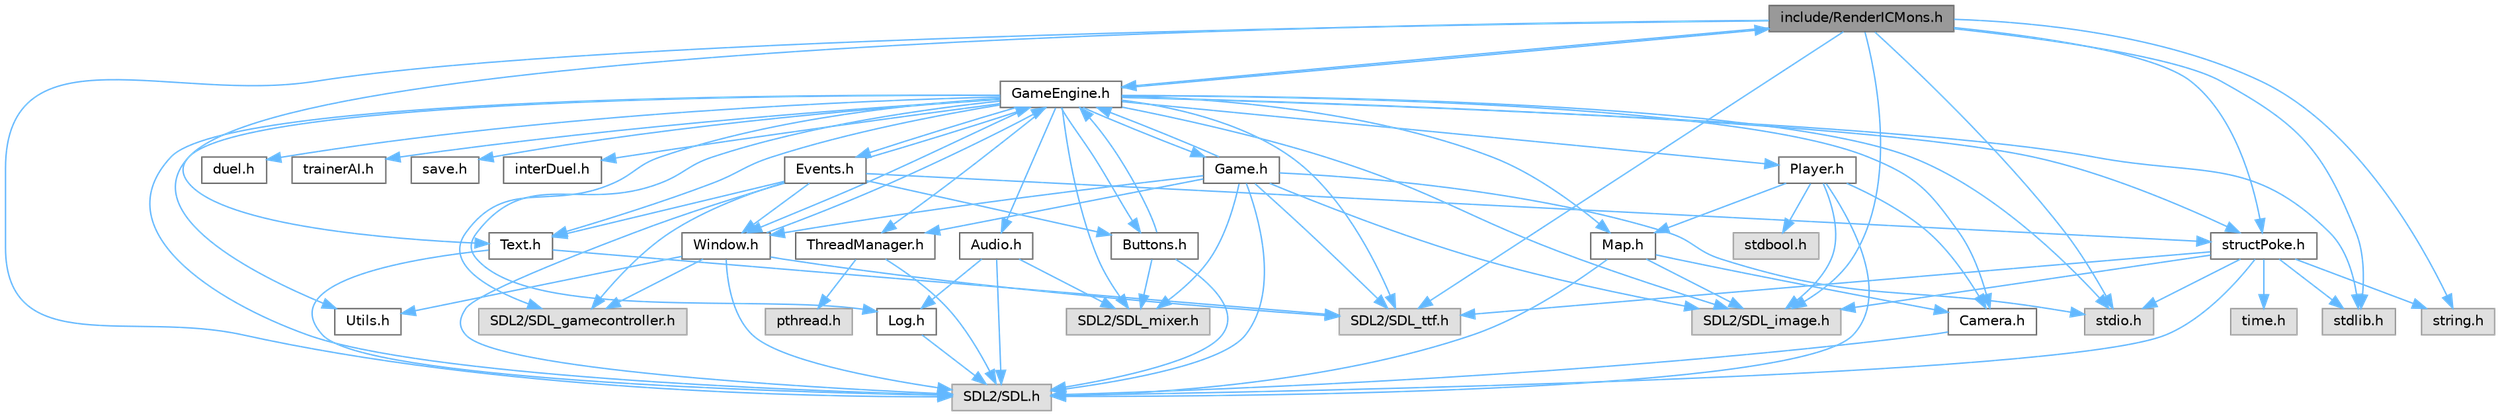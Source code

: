 digraph "include/RenderICMons.h"
{
 // LATEX_PDF_SIZE
  bgcolor="transparent";
  edge [fontname=Helvetica,fontsize=10,labelfontname=Helvetica,labelfontsize=10];
  node [fontname=Helvetica,fontsize=10,shape=box,height=0.2,width=0.4];
  Node1 [id="Node000001",label="include/RenderICMons.h",height=0.2,width=0.4,color="gray40", fillcolor="grey60", style="filled", fontcolor="black",tooltip=" "];
  Node1 -> Node2 [id="edge82_Node000001_Node000002",color="steelblue1",style="solid",tooltip=" "];
  Node2 [id="Node000002",label="SDL2/SDL.h",height=0.2,width=0.4,color="grey60", fillcolor="#E0E0E0", style="filled",tooltip=" "];
  Node1 -> Node3 [id="edge83_Node000001_Node000003",color="steelblue1",style="solid",tooltip=" "];
  Node3 [id="Node000003",label="SDL2/SDL_image.h",height=0.2,width=0.4,color="grey60", fillcolor="#E0E0E0", style="filled",tooltip=" "];
  Node1 -> Node4 [id="edge84_Node000001_Node000004",color="steelblue1",style="solid",tooltip=" "];
  Node4 [id="Node000004",label="SDL2/SDL_ttf.h",height=0.2,width=0.4,color="grey60", fillcolor="#E0E0E0", style="filled",tooltip=" "];
  Node1 -> Node5 [id="edge85_Node000001_Node000005",color="steelblue1",style="solid",tooltip=" "];
  Node5 [id="Node000005",label="stdio.h",height=0.2,width=0.4,color="grey60", fillcolor="#E0E0E0", style="filled",tooltip=" "];
  Node1 -> Node6 [id="edge86_Node000001_Node000006",color="steelblue1",style="solid",tooltip=" "];
  Node6 [id="Node000006",label="stdlib.h",height=0.2,width=0.4,color="grey60", fillcolor="#E0E0E0", style="filled",tooltip=" "];
  Node1 -> Node7 [id="edge87_Node000001_Node000007",color="steelblue1",style="solid",tooltip=" "];
  Node7 [id="Node000007",label="string.h",height=0.2,width=0.4,color="grey60", fillcolor="#E0E0E0", style="filled",tooltip=" "];
  Node1 -> Node8 [id="edge88_Node000001_Node000008",color="steelblue1",style="solid",tooltip=" "];
  Node8 [id="Node000008",label="GameEngine.h",height=0.2,width=0.4,color="grey40", fillcolor="white", style="filled",URL="$d7/d1f/GameEngine_8h.html",tooltip=" "];
  Node8 -> Node2 [id="edge89_Node000008_Node000002",color="steelblue1",style="solid",tooltip=" "];
  Node8 -> Node9 [id="edge90_Node000008_Node000009",color="steelblue1",style="solid",tooltip=" "];
  Node9 [id="Node000009",label="SDL2/SDL_mixer.h",height=0.2,width=0.4,color="grey60", fillcolor="#E0E0E0", style="filled",tooltip=" "];
  Node8 -> Node3 [id="edge91_Node000008_Node000003",color="steelblue1",style="solid",tooltip=" "];
  Node8 -> Node4 [id="edge92_Node000008_Node000004",color="steelblue1",style="solid",tooltip=" "];
  Node8 -> Node10 [id="edge93_Node000008_Node000010",color="steelblue1",style="solid",tooltip=" "];
  Node10 [id="Node000010",label="SDL2/SDL_gamecontroller.h",height=0.2,width=0.4,color="grey60", fillcolor="#E0E0E0", style="filled",tooltip=" "];
  Node8 -> Node5 [id="edge94_Node000008_Node000005",color="steelblue1",style="solid",tooltip=" "];
  Node8 -> Node6 [id="edge95_Node000008_Node000006",color="steelblue1",style="solid",tooltip=" "];
  Node8 -> Node11 [id="edge96_Node000008_Node000011",color="steelblue1",style="solid",tooltip=" "];
  Node11 [id="Node000011",label="Log.h",height=0.2,width=0.4,color="grey40", fillcolor="white", style="filled",URL="$d1/d45/Log_8h.html",tooltip=" "];
  Node11 -> Node2 [id="edge97_Node000011_Node000002",color="steelblue1",style="solid",tooltip=" "];
  Node8 -> Node12 [id="edge98_Node000008_Node000012",color="steelblue1",style="solid",tooltip=" "];
  Node12 [id="Node000012",label="Audio.h",height=0.2,width=0.4,color="grey40", fillcolor="white", style="filled",URL="$d8/daa/Audio_8h.html",tooltip=" "];
  Node12 -> Node11 [id="edge99_Node000012_Node000011",color="steelblue1",style="solid",tooltip=" "];
  Node12 -> Node9 [id="edge100_Node000012_Node000009",color="steelblue1",style="solid",tooltip=" "];
  Node12 -> Node2 [id="edge101_Node000012_Node000002",color="steelblue1",style="solid",tooltip=" "];
  Node8 -> Node13 [id="edge102_Node000008_Node000013",color="steelblue1",style="solid",tooltip=" "];
  Node13 [id="Node000013",label="Buttons.h",height=0.2,width=0.4,color="grey40", fillcolor="white", style="filled",URL="$d3/d70/Buttons_8h.html",tooltip=" "];
  Node13 -> Node2 [id="edge103_Node000013_Node000002",color="steelblue1",style="solid",tooltip=" "];
  Node13 -> Node9 [id="edge104_Node000013_Node000009",color="steelblue1",style="solid",tooltip=" "];
  Node13 -> Node8 [id="edge105_Node000013_Node000008",color="steelblue1",style="solid",tooltip=" "];
  Node8 -> Node14 [id="edge106_Node000008_Node000014",color="steelblue1",style="solid",tooltip=" "];
  Node14 [id="Node000014",label="structPoke.h",height=0.2,width=0.4,color="grey40", fillcolor="white", style="filled",URL="$da/d71/structPoke_8h.html",tooltip=" "];
  Node14 -> Node5 [id="edge107_Node000014_Node000005",color="steelblue1",style="solid",tooltip=" "];
  Node14 -> Node6 [id="edge108_Node000014_Node000006",color="steelblue1",style="solid",tooltip=" "];
  Node14 -> Node15 [id="edge109_Node000014_Node000015",color="steelblue1",style="solid",tooltip=" "];
  Node15 [id="Node000015",label="time.h",height=0.2,width=0.4,color="grey60", fillcolor="#E0E0E0", style="filled",tooltip=" "];
  Node14 -> Node7 [id="edge110_Node000014_Node000007",color="steelblue1",style="solid",tooltip=" "];
  Node14 -> Node2 [id="edge111_Node000014_Node000002",color="steelblue1",style="solid",tooltip=" "];
  Node14 -> Node3 [id="edge112_Node000014_Node000003",color="steelblue1",style="solid",tooltip=" "];
  Node14 -> Node4 [id="edge113_Node000014_Node000004",color="steelblue1",style="solid",tooltip=" "];
  Node8 -> Node16 [id="edge114_Node000008_Node000016",color="steelblue1",style="solid",tooltip=" "];
  Node16 [id="Node000016",label="duel.h",height=0.2,width=0.4,color="grey40", fillcolor="white", style="filled",URL="$d6/d8e/duel_8h.html",tooltip=" "];
  Node8 -> Node17 [id="edge115_Node000008_Node000017",color="steelblue1",style="solid",tooltip=" "];
  Node17 [id="Node000017",label="trainerAI.h",height=0.2,width=0.4,color="grey40", fillcolor="white", style="filled",URL="$df/d27/trainerAI_8h.html",tooltip=" "];
  Node8 -> Node18 [id="edge116_Node000008_Node000018",color="steelblue1",style="solid",tooltip=" "];
  Node18 [id="Node000018",label="save.h",height=0.2,width=0.4,color="grey40", fillcolor="white", style="filled",URL="$d5/d5e/save_8h.html",tooltip="Save the player's data in a file."];
  Node8 -> Node19 [id="edge117_Node000008_Node000019",color="steelblue1",style="solid",tooltip=" "];
  Node19 [id="Node000019",label="interDuel.h",height=0.2,width=0.4,color="grey40", fillcolor="white", style="filled",URL="$da/d1d/interDuel_8h.html",tooltip=" "];
  Node8 -> Node20 [id="edge118_Node000008_Node000020",color="steelblue1",style="solid",tooltip=" "];
  Node20 [id="Node000020",label="Utils.h",height=0.2,width=0.4,color="grey40", fillcolor="white", style="filled",URL="$d9/ded/Utils_8h.html",tooltip=" "];
  Node8 -> Node21 [id="edge119_Node000008_Node000021",color="steelblue1",style="solid",tooltip=" "];
  Node21 [id="Node000021",label="Text.h",height=0.2,width=0.4,color="grey40", fillcolor="white", style="filled",URL="$d6/d35/Text_8h.html",tooltip=" "];
  Node21 -> Node2 [id="edge120_Node000021_Node000002",color="steelblue1",style="solid",tooltip=" "];
  Node21 -> Node4 [id="edge121_Node000021_Node000004",color="steelblue1",style="solid",tooltip=" "];
  Node8 -> Node22 [id="edge122_Node000008_Node000022",color="steelblue1",style="solid",tooltip=" "];
  Node22 [id="Node000022",label="Window.h",height=0.2,width=0.4,color="grey40", fillcolor="white", style="filled",URL="$d3/ded/Window_8h.html",tooltip=" "];
  Node22 -> Node2 [id="edge123_Node000022_Node000002",color="steelblue1",style="solid",tooltip=" "];
  Node22 -> Node4 [id="edge124_Node000022_Node000004",color="steelblue1",style="solid",tooltip=" "];
  Node22 -> Node10 [id="edge125_Node000022_Node000010",color="steelblue1",style="solid",tooltip=" "];
  Node22 -> Node8 [id="edge126_Node000022_Node000008",color="steelblue1",style="solid",tooltip=" "];
  Node22 -> Node20 [id="edge127_Node000022_Node000020",color="steelblue1",style="solid",tooltip=" "];
  Node8 -> Node23 [id="edge128_Node000008_Node000023",color="steelblue1",style="solid",tooltip=" "];
  Node23 [id="Node000023",label="Map.h",height=0.2,width=0.4,color="grey40", fillcolor="white", style="filled",URL="$df/d79/Map_8h.html",tooltip=" "];
  Node23 -> Node2 [id="edge129_Node000023_Node000002",color="steelblue1",style="solid",tooltip=" "];
  Node23 -> Node3 [id="edge130_Node000023_Node000003",color="steelblue1",style="solid",tooltip=" "];
  Node23 -> Node24 [id="edge131_Node000023_Node000024",color="steelblue1",style="solid",tooltip=" "];
  Node24 [id="Node000024",label="Camera.h",height=0.2,width=0.4,color="grey40", fillcolor="white", style="filled",URL="$dd/de4/Camera_8h.html",tooltip=" "];
  Node24 -> Node2 [id="edge132_Node000024_Node000002",color="steelblue1",style="solid",tooltip=" "];
  Node8 -> Node25 [id="edge133_Node000008_Node000025",color="steelblue1",style="solid",tooltip=" "];
  Node25 [id="Node000025",label="Player.h",height=0.2,width=0.4,color="grey40", fillcolor="white", style="filled",URL="$da/dbf/Player_8h.html",tooltip=" "];
  Node25 -> Node2 [id="edge134_Node000025_Node000002",color="steelblue1",style="solid",tooltip=" "];
  Node25 -> Node3 [id="edge135_Node000025_Node000003",color="steelblue1",style="solid",tooltip=" "];
  Node25 -> Node23 [id="edge136_Node000025_Node000023",color="steelblue1",style="solid",tooltip=" "];
  Node25 -> Node24 [id="edge137_Node000025_Node000024",color="steelblue1",style="solid",tooltip=" "];
  Node25 -> Node26 [id="edge138_Node000025_Node000026",color="steelblue1",style="solid",tooltip=" "];
  Node26 [id="Node000026",label="stdbool.h",height=0.2,width=0.4,color="grey60", fillcolor="#E0E0E0", style="filled",tooltip=" "];
  Node8 -> Node24 [id="edge139_Node000008_Node000024",color="steelblue1",style="solid",tooltip=" "];
  Node8 -> Node27 [id="edge140_Node000008_Node000027",color="steelblue1",style="solid",tooltip=" "];
  Node27 [id="Node000027",label="ThreadManager.h",height=0.2,width=0.4,color="grey40", fillcolor="white", style="filled",URL="$d0/daa/ThreadManager_8h.html",tooltip=" "];
  Node27 -> Node28 [id="edge141_Node000027_Node000028",color="steelblue1",style="solid",tooltip=" "];
  Node28 [id="Node000028",label="pthread.h",height=0.2,width=0.4,color="grey60", fillcolor="#E0E0E0", style="filled",tooltip=" "];
  Node27 -> Node2 [id="edge142_Node000027_Node000002",color="steelblue1",style="solid",tooltip=" "];
  Node8 -> Node29 [id="edge143_Node000008_Node000029",color="steelblue1",style="solid",tooltip=" "];
  Node29 [id="Node000029",label="Game.h",height=0.2,width=0.4,color="grey40", fillcolor="white", style="filled",URL="$d3/d5f/Game_8h.html",tooltip=" "];
  Node29 -> Node2 [id="edge144_Node000029_Node000002",color="steelblue1",style="solid",tooltip=" "];
  Node29 -> Node9 [id="edge145_Node000029_Node000009",color="steelblue1",style="solid",tooltip=" "];
  Node29 -> Node3 [id="edge146_Node000029_Node000003",color="steelblue1",style="solid",tooltip=" "];
  Node29 -> Node4 [id="edge147_Node000029_Node000004",color="steelblue1",style="solid",tooltip=" "];
  Node29 -> Node5 [id="edge148_Node000029_Node000005",color="steelblue1",style="solid",tooltip=" "];
  Node29 -> Node22 [id="edge149_Node000029_Node000022",color="steelblue1",style="solid",tooltip=" "];
  Node29 -> Node8 [id="edge150_Node000029_Node000008",color="steelblue1",style="solid",tooltip=" "];
  Node29 -> Node27 [id="edge151_Node000029_Node000027",color="steelblue1",style="solid",tooltip=" "];
  Node8 -> Node30 [id="edge152_Node000008_Node000030",color="steelblue1",style="solid",tooltip=" "];
  Node30 [id="Node000030",label="Events.h",height=0.2,width=0.4,color="grey40", fillcolor="white", style="filled",URL="$d0/dbb/Events_8h.html",tooltip=" "];
  Node30 -> Node8 [id="edge153_Node000030_Node000008",color="steelblue1",style="solid",tooltip=" "];
  Node30 -> Node22 [id="edge154_Node000030_Node000022",color="steelblue1",style="solid",tooltip=" "];
  Node30 -> Node13 [id="edge155_Node000030_Node000013",color="steelblue1",style="solid",tooltip=" "];
  Node30 -> Node21 [id="edge156_Node000030_Node000021",color="steelblue1",style="solid",tooltip=" "];
  Node30 -> Node14 [id="edge157_Node000030_Node000014",color="steelblue1",style="solid",tooltip=" "];
  Node30 -> Node2 [id="edge158_Node000030_Node000002",color="steelblue1",style="solid",tooltip=" "];
  Node30 -> Node10 [id="edge159_Node000030_Node000010",color="steelblue1",style="solid",tooltip=" "];
  Node8 -> Node1 [id="edge160_Node000008_Node000001",color="steelblue1",style="solid",tooltip=" "];
  Node1 -> Node21 [id="edge161_Node000001_Node000021",color="steelblue1",style="solid",tooltip=" "];
  Node1 -> Node14 [id="edge162_Node000001_Node000014",color="steelblue1",style="solid",tooltip=" "];
}
